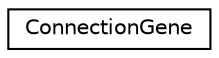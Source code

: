 digraph "Graphical Class Hierarchy"
{
  edge [fontname="Helvetica",fontsize="10",labelfontname="Helvetica",labelfontsize="10"];
  node [fontname="Helvetica",fontsize="10",shape=record];
  rankdir="LR";
  Node1 [label="ConnectionGene",height=0.2,width=0.4,color="black", fillcolor="white", style="filled",URL="$structConnectionGene.html"];
}
